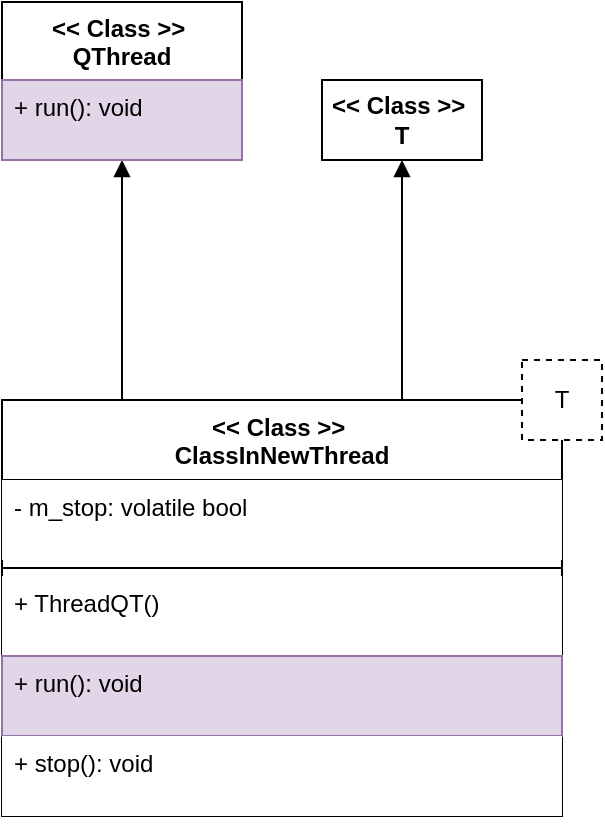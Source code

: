 <mxfile version="12.4.2" type="device" pages="1"><diagram id="tM-9ayaxXP2C4DN5zZft" name="Page-1"><mxGraphModel dx="1086" dy="807" grid="1" gridSize="10" guides="1" tooltips="1" connect="1" arrows="1" fold="1" page="1" pageScale="1" pageWidth="827" pageHeight="1169" math="0" shadow="0"><root><mxCell id="0"/><mxCell id="1" parent="0"/><mxCell id="2fJb5uQlP4DuVXom8uI_-7" style="edgeStyle=orthogonalEdgeStyle;rounded=0;orthogonalLoop=1;jettySize=auto;html=1;endArrow=block;endFill=1;" edge="1" parent="1" source="buNQa2bh92V5s4yhv6s5-1" target="2fJb5uQlP4DuVXom8uI_-2"><mxGeometry relative="1" as="geometry"><Array as="points"><mxPoint x="100" y="179"/><mxPoint x="100" y="179"/></Array></mxGeometry></mxCell><mxCell id="2fJb5uQlP4DuVXom8uI_-2" value="&lt;&lt; Class &gt;&gt; &#10;QThread" style="swimlane;fontStyle=1;childLayout=stackLayout;horizontal=1;startSize=39;fillColor=none;horizontalStack=0;resizeParent=1;resizeParentMax=0;resizeLast=0;collapsible=1;marginBottom=0;" vertex="1" parent="1"><mxGeometry x="40" y="40" width="120" height="79" as="geometry"/></mxCell><mxCell id="2fJb5uQlP4DuVXom8uI_-6" value="+ run(): void" style="text;strokeColor=#9673a6;fillColor=#e1d5e7;align=left;verticalAlign=top;spacingLeft=4;spacingRight=4;overflow=hidden;rotatable=0;points=[[0,0.5],[1,0.5]];portConstraint=eastwest;" vertex="1" parent="2fJb5uQlP4DuVXom8uI_-2"><mxGeometry y="39" width="120" height="40" as="geometry"/></mxCell><mxCell id="2fJb5uQlP4DuVXom8uI_-11" style="edgeStyle=orthogonalEdgeStyle;rounded=0;orthogonalLoop=1;jettySize=auto;html=1;endArrow=block;endFill=1;" edge="1" parent="1" source="buNQa2bh92V5s4yhv6s5-1" target="2fJb5uQlP4DuVXom8uI_-10"><mxGeometry relative="1" as="geometry"><Array as="points"><mxPoint x="240" y="209"/><mxPoint x="240" y="209"/></Array></mxGeometry></mxCell><mxCell id="buNQa2bh92V5s4yhv6s5-1" value="&lt;&lt; Class &gt;&gt; &#10;ClassInNewThread" style="swimlane;fontStyle=1;align=center;verticalAlign=top;childLayout=stackLayout;horizontal=1;startSize=40;horizontalStack=0;resizeParent=1;resizeParentMax=0;resizeLast=0;collapsible=1;marginBottom=0;fillColor=#ffffff;" parent="1" vertex="1"><mxGeometry x="40" y="239" width="280" height="208" as="geometry"/></mxCell><mxCell id="buNQa2bh92V5s4yhv6s5-16" value="- m_stop: volatile bool" style="text;strokeColor=none;fillColor=#ffffff;align=left;verticalAlign=top;spacingLeft=4;spacingRight=4;overflow=hidden;rotatable=0;points=[[0,0.5],[1,0.5]];portConstraint=eastwest;" parent="buNQa2bh92V5s4yhv6s5-1" vertex="1"><mxGeometry y="40" width="280" height="40" as="geometry"/></mxCell><mxCell id="buNQa2bh92V5s4yhv6s5-3" value="" style="line;strokeWidth=1;fillColor=#ffffff;align=left;verticalAlign=middle;spacingTop=-1;spacingLeft=3;spacingRight=3;rotatable=0;labelPosition=right;points=[];portConstraint=eastwest;" parent="buNQa2bh92V5s4yhv6s5-1" vertex="1"><mxGeometry y="80" width="280" height="8" as="geometry"/></mxCell><mxCell id="buNQa2bh92V5s4yhv6s5-6" value="+ ThreadQT()" style="text;strokeColor=none;fillColor=#ffffff;align=left;verticalAlign=top;spacingLeft=4;spacingRight=4;overflow=hidden;rotatable=0;points=[[0,0.5],[1,0.5]];portConstraint=eastwest;" parent="buNQa2bh92V5s4yhv6s5-1" vertex="1"><mxGeometry y="88" width="280" height="40" as="geometry"/></mxCell><mxCell id="2fJb5uQlP4DuVXom8uI_-1" value="+ run(): void" style="text;strokeColor=#9673a6;fillColor=#e1d5e7;align=left;verticalAlign=top;spacingLeft=4;spacingRight=4;overflow=hidden;rotatable=0;points=[[0,0.5],[1,0.5]];portConstraint=eastwest;" vertex="1" parent="buNQa2bh92V5s4yhv6s5-1"><mxGeometry y="128" width="280" height="40" as="geometry"/></mxCell><mxCell id="buNQa2bh92V5s4yhv6s5-14" value="+ stop(): void" style="text;strokeColor=none;fillColor=#ffffff;align=left;verticalAlign=top;spacingLeft=4;spacingRight=4;overflow=hidden;rotatable=0;points=[[0,0.5],[1,0.5]];portConstraint=eastwest;" parent="buNQa2bh92V5s4yhv6s5-1" vertex="1"><mxGeometry y="168" width="280" height="40" as="geometry"/></mxCell><mxCell id="buNQa2bh92V5s4yhv6s5-5" value="T" style="whiteSpace=wrap;html=1;aspect=fixed;dashed=1;" parent="1" vertex="1"><mxGeometry x="300" y="219" width="40" height="40" as="geometry"/></mxCell><mxCell id="2fJb5uQlP4DuVXom8uI_-10" value="&lt;span style=&quot;font-weight: 700 ; white-space: nowrap&quot;&gt;&amp;lt;&amp;lt; Class &amp;gt;&amp;gt; &lt;/span&gt;&lt;br style=&quot;padding: 0px ; margin: 0px ; font-weight: 700 ; white-space: nowrap&quot;&gt;&lt;b&gt;T&lt;/b&gt;" style="rounded=0;whiteSpace=wrap;html=1;" vertex="1" parent="1"><mxGeometry x="200" y="79" width="80" height="40" as="geometry"/></mxCell></root></mxGraphModel></diagram></mxfile>